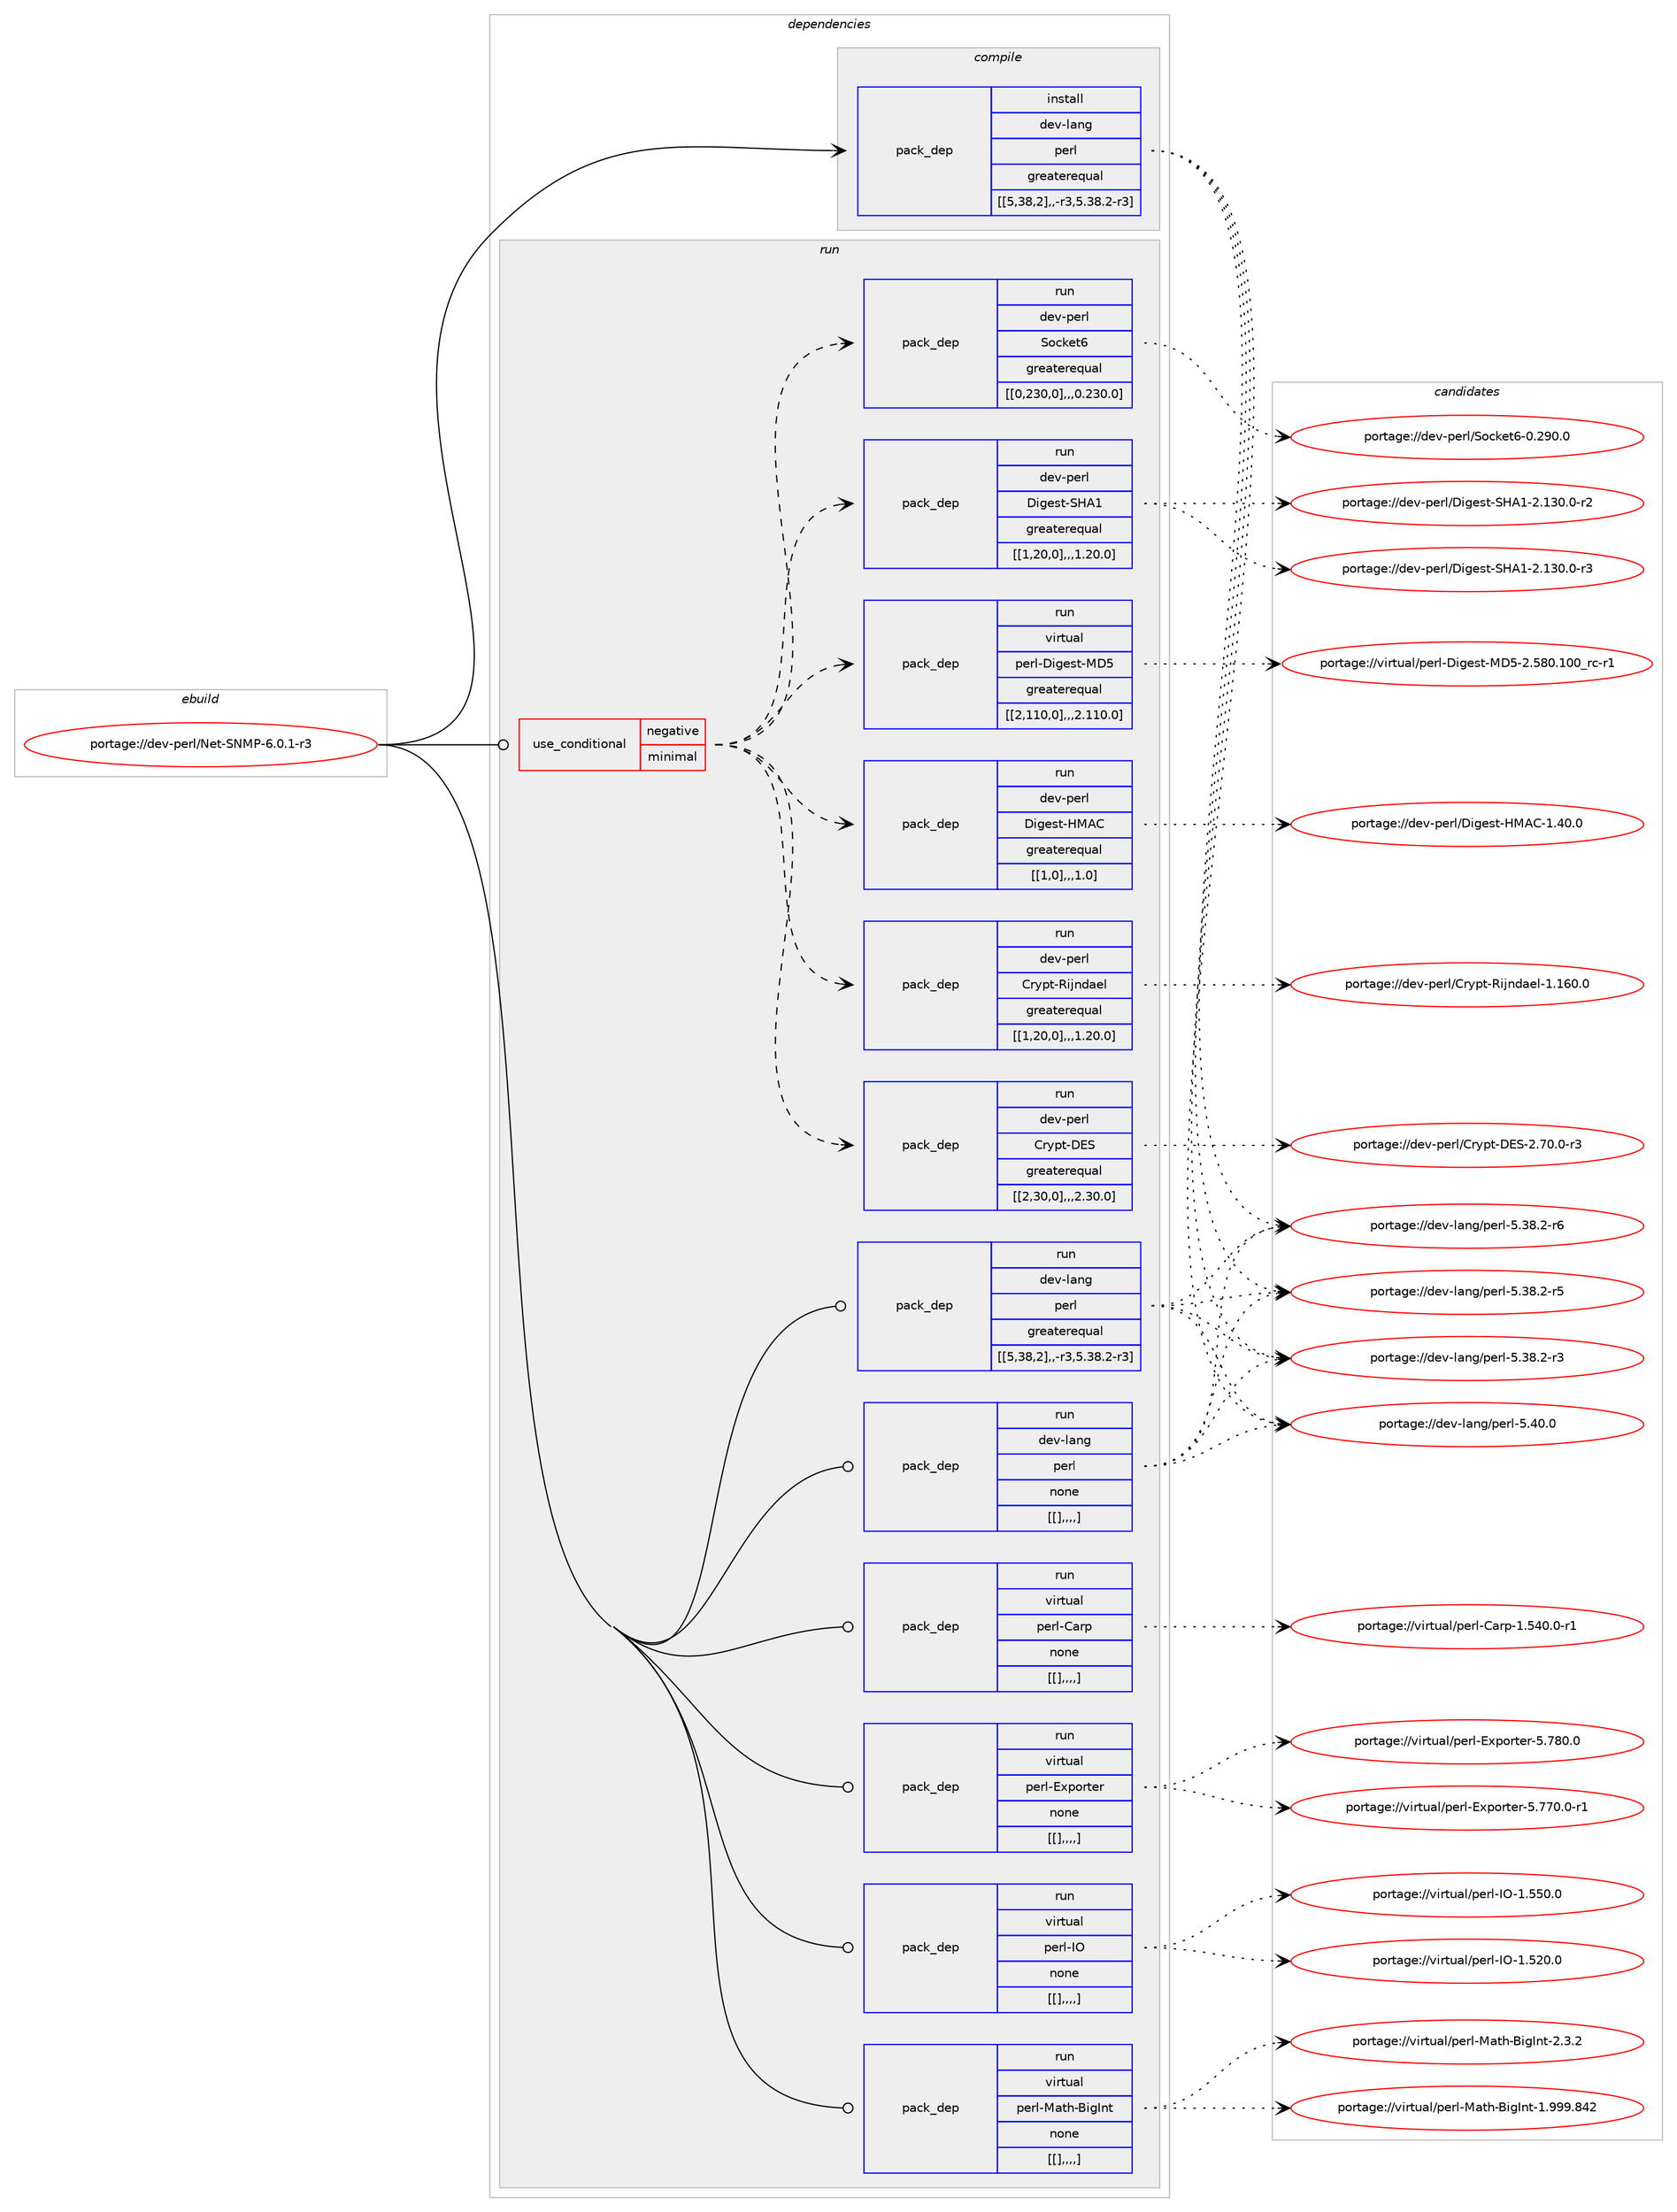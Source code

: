 digraph prolog {

# *************
# Graph options
# *************

newrank=true;
concentrate=true;
compound=true;
graph [rankdir=LR,fontname=Helvetica,fontsize=10,ranksep=1.5];#, ranksep=2.5, nodesep=0.2];
edge  [arrowhead=vee];
node  [fontname=Helvetica,fontsize=10];

# **********
# The ebuild
# **********

subgraph cluster_leftcol {
color=gray;
label=<<i>ebuild</i>>;
id [label="portage://dev-perl/Net-SNMP-6.0.1-r3", color=red, width=4, href="../dev-perl/Net-SNMP-6.0.1-r3.svg"];
}

# ****************
# The dependencies
# ****************

subgraph cluster_midcol {
color=gray;
label=<<i>dependencies</i>>;
subgraph cluster_compile {
fillcolor="#eeeeee";
style=filled;
label=<<i>compile</i>>;
subgraph pack103542 {
dependency135197 [label=<<TABLE BORDER="0" CELLBORDER="1" CELLSPACING="0" CELLPADDING="4" WIDTH="220"><TR><TD ROWSPAN="6" CELLPADDING="30">pack_dep</TD></TR><TR><TD WIDTH="110">install</TD></TR><TR><TD>dev-lang</TD></TR><TR><TD>perl</TD></TR><TR><TD>greaterequal</TD></TR><TR><TD>[[5,38,2],,-r3,5.38.2-r3]</TD></TR></TABLE>>, shape=none, color=blue];
}
id:e -> dependency135197:w [weight=20,style="solid",arrowhead="vee"];
}
subgraph cluster_compileandrun {
fillcolor="#eeeeee";
style=filled;
label=<<i>compile and run</i>>;
}
subgraph cluster_run {
fillcolor="#eeeeee";
style=filled;
label=<<i>run</i>>;
subgraph cond30471 {
dependency135198 [label=<<TABLE BORDER="0" CELLBORDER="1" CELLSPACING="0" CELLPADDING="4"><TR><TD ROWSPAN="3" CELLPADDING="10">use_conditional</TD></TR><TR><TD>negative</TD></TR><TR><TD>minimal</TD></TR></TABLE>>, shape=none, color=red];
subgraph pack103543 {
dependency135199 [label=<<TABLE BORDER="0" CELLBORDER="1" CELLSPACING="0" CELLPADDING="4" WIDTH="220"><TR><TD ROWSPAN="6" CELLPADDING="30">pack_dep</TD></TR><TR><TD WIDTH="110">run</TD></TR><TR><TD>dev-perl</TD></TR><TR><TD>Crypt-DES</TD></TR><TR><TD>greaterequal</TD></TR><TR><TD>[[2,30,0],,,2.30.0]</TD></TR></TABLE>>, shape=none, color=blue];
}
dependency135198:e -> dependency135199:w [weight=20,style="dashed",arrowhead="vee"];
subgraph pack103544 {
dependency135200 [label=<<TABLE BORDER="0" CELLBORDER="1" CELLSPACING="0" CELLPADDING="4" WIDTH="220"><TR><TD ROWSPAN="6" CELLPADDING="30">pack_dep</TD></TR><TR><TD WIDTH="110">run</TD></TR><TR><TD>dev-perl</TD></TR><TR><TD>Crypt-Rijndael</TD></TR><TR><TD>greaterequal</TD></TR><TR><TD>[[1,20,0],,,1.20.0]</TD></TR></TABLE>>, shape=none, color=blue];
}
dependency135198:e -> dependency135200:w [weight=20,style="dashed",arrowhead="vee"];
subgraph pack103545 {
dependency135201 [label=<<TABLE BORDER="0" CELLBORDER="1" CELLSPACING="0" CELLPADDING="4" WIDTH="220"><TR><TD ROWSPAN="6" CELLPADDING="30">pack_dep</TD></TR><TR><TD WIDTH="110">run</TD></TR><TR><TD>dev-perl</TD></TR><TR><TD>Digest-HMAC</TD></TR><TR><TD>greaterequal</TD></TR><TR><TD>[[1,0],,,1.0]</TD></TR></TABLE>>, shape=none, color=blue];
}
dependency135198:e -> dependency135201:w [weight=20,style="dashed",arrowhead="vee"];
subgraph pack103546 {
dependency135202 [label=<<TABLE BORDER="0" CELLBORDER="1" CELLSPACING="0" CELLPADDING="4" WIDTH="220"><TR><TD ROWSPAN="6" CELLPADDING="30">pack_dep</TD></TR><TR><TD WIDTH="110">run</TD></TR><TR><TD>virtual</TD></TR><TR><TD>perl-Digest-MD5</TD></TR><TR><TD>greaterequal</TD></TR><TR><TD>[[2,110,0],,,2.110.0]</TD></TR></TABLE>>, shape=none, color=blue];
}
dependency135198:e -> dependency135202:w [weight=20,style="dashed",arrowhead="vee"];
subgraph pack103547 {
dependency135203 [label=<<TABLE BORDER="0" CELLBORDER="1" CELLSPACING="0" CELLPADDING="4" WIDTH="220"><TR><TD ROWSPAN="6" CELLPADDING="30">pack_dep</TD></TR><TR><TD WIDTH="110">run</TD></TR><TR><TD>dev-perl</TD></TR><TR><TD>Digest-SHA1</TD></TR><TR><TD>greaterequal</TD></TR><TR><TD>[[1,20,0],,,1.20.0]</TD></TR></TABLE>>, shape=none, color=blue];
}
dependency135198:e -> dependency135203:w [weight=20,style="dashed",arrowhead="vee"];
subgraph pack103548 {
dependency135204 [label=<<TABLE BORDER="0" CELLBORDER="1" CELLSPACING="0" CELLPADDING="4" WIDTH="220"><TR><TD ROWSPAN="6" CELLPADDING="30">pack_dep</TD></TR><TR><TD WIDTH="110">run</TD></TR><TR><TD>dev-perl</TD></TR><TR><TD>Socket6</TD></TR><TR><TD>greaterequal</TD></TR><TR><TD>[[0,230,0],,,0.230.0]</TD></TR></TABLE>>, shape=none, color=blue];
}
dependency135198:e -> dependency135204:w [weight=20,style="dashed",arrowhead="vee"];
}
id:e -> dependency135198:w [weight=20,style="solid",arrowhead="odot"];
subgraph pack103549 {
dependency135205 [label=<<TABLE BORDER="0" CELLBORDER="1" CELLSPACING="0" CELLPADDING="4" WIDTH="220"><TR><TD ROWSPAN="6" CELLPADDING="30">pack_dep</TD></TR><TR><TD WIDTH="110">run</TD></TR><TR><TD>dev-lang</TD></TR><TR><TD>perl</TD></TR><TR><TD>greaterequal</TD></TR><TR><TD>[[5,38,2],,-r3,5.38.2-r3]</TD></TR></TABLE>>, shape=none, color=blue];
}
id:e -> dependency135205:w [weight=20,style="solid",arrowhead="odot"];
subgraph pack103550 {
dependency135206 [label=<<TABLE BORDER="0" CELLBORDER="1" CELLSPACING="0" CELLPADDING="4" WIDTH="220"><TR><TD ROWSPAN="6" CELLPADDING="30">pack_dep</TD></TR><TR><TD WIDTH="110">run</TD></TR><TR><TD>dev-lang</TD></TR><TR><TD>perl</TD></TR><TR><TD>none</TD></TR><TR><TD>[[],,,,]</TD></TR></TABLE>>, shape=none, color=blue];
}
id:e -> dependency135206:w [weight=20,style="solid",arrowhead="odot"];
subgraph pack103551 {
dependency135207 [label=<<TABLE BORDER="0" CELLBORDER="1" CELLSPACING="0" CELLPADDING="4" WIDTH="220"><TR><TD ROWSPAN="6" CELLPADDING="30">pack_dep</TD></TR><TR><TD WIDTH="110">run</TD></TR><TR><TD>virtual</TD></TR><TR><TD>perl-Carp</TD></TR><TR><TD>none</TD></TR><TR><TD>[[],,,,]</TD></TR></TABLE>>, shape=none, color=blue];
}
id:e -> dependency135207:w [weight=20,style="solid",arrowhead="odot"];
subgraph pack103552 {
dependency135208 [label=<<TABLE BORDER="0" CELLBORDER="1" CELLSPACING="0" CELLPADDING="4" WIDTH="220"><TR><TD ROWSPAN="6" CELLPADDING="30">pack_dep</TD></TR><TR><TD WIDTH="110">run</TD></TR><TR><TD>virtual</TD></TR><TR><TD>perl-Exporter</TD></TR><TR><TD>none</TD></TR><TR><TD>[[],,,,]</TD></TR></TABLE>>, shape=none, color=blue];
}
id:e -> dependency135208:w [weight=20,style="solid",arrowhead="odot"];
subgraph pack103553 {
dependency135209 [label=<<TABLE BORDER="0" CELLBORDER="1" CELLSPACING="0" CELLPADDING="4" WIDTH="220"><TR><TD ROWSPAN="6" CELLPADDING="30">pack_dep</TD></TR><TR><TD WIDTH="110">run</TD></TR><TR><TD>virtual</TD></TR><TR><TD>perl-IO</TD></TR><TR><TD>none</TD></TR><TR><TD>[[],,,,]</TD></TR></TABLE>>, shape=none, color=blue];
}
id:e -> dependency135209:w [weight=20,style="solid",arrowhead="odot"];
subgraph pack103554 {
dependency135210 [label=<<TABLE BORDER="0" CELLBORDER="1" CELLSPACING="0" CELLPADDING="4" WIDTH="220"><TR><TD ROWSPAN="6" CELLPADDING="30">pack_dep</TD></TR><TR><TD WIDTH="110">run</TD></TR><TR><TD>virtual</TD></TR><TR><TD>perl-Math-BigInt</TD></TR><TR><TD>none</TD></TR><TR><TD>[[],,,,]</TD></TR></TABLE>>, shape=none, color=blue];
}
id:e -> dependency135210:w [weight=20,style="solid",arrowhead="odot"];
}
}

# **************
# The candidates
# **************

subgraph cluster_choices {
rank=same;
color=gray;
label=<<i>candidates</i>>;

subgraph choice103542 {
color=black;
nodesep=1;
choice10010111845108971101034711210111410845534652484648 [label="portage://dev-lang/perl-5.40.0", color=red, width=4,href="../dev-lang/perl-5.40.0.svg"];
choice100101118451089711010347112101114108455346515646504511454 [label="portage://dev-lang/perl-5.38.2-r6", color=red, width=4,href="../dev-lang/perl-5.38.2-r6.svg"];
choice100101118451089711010347112101114108455346515646504511453 [label="portage://dev-lang/perl-5.38.2-r5", color=red, width=4,href="../dev-lang/perl-5.38.2-r5.svg"];
choice100101118451089711010347112101114108455346515646504511451 [label="portage://dev-lang/perl-5.38.2-r3", color=red, width=4,href="../dev-lang/perl-5.38.2-r3.svg"];
dependency135197:e -> choice10010111845108971101034711210111410845534652484648:w [style=dotted,weight="100"];
dependency135197:e -> choice100101118451089711010347112101114108455346515646504511454:w [style=dotted,weight="100"];
dependency135197:e -> choice100101118451089711010347112101114108455346515646504511453:w [style=dotted,weight="100"];
dependency135197:e -> choice100101118451089711010347112101114108455346515646504511451:w [style=dotted,weight="100"];
}
subgraph choice103543 {
color=black;
nodesep=1;
choice10010111845112101114108476711412111211645686983455046554846484511451 [label="portage://dev-perl/Crypt-DES-2.70.0-r3", color=red, width=4,href="../dev-perl/Crypt-DES-2.70.0-r3.svg"];
dependency135199:e -> choice10010111845112101114108476711412111211645686983455046554846484511451:w [style=dotted,weight="100"];
}
subgraph choice103544 {
color=black;
nodesep=1;
choice1001011184511210111410847671141211121164582105106110100971011084549464954484648 [label="portage://dev-perl/Crypt-Rijndael-1.160.0", color=red, width=4,href="../dev-perl/Crypt-Rijndael-1.160.0.svg"];
dependency135200:e -> choice1001011184511210111410847671141211121164582105106110100971011084549464954484648:w [style=dotted,weight="100"];
}
subgraph choice103545 {
color=black;
nodesep=1;
choice100101118451121011141084768105103101115116457277656745494652484648 [label="portage://dev-perl/Digest-HMAC-1.40.0", color=red, width=4,href="../dev-perl/Digest-HMAC-1.40.0.svg"];
dependency135201:e -> choice100101118451121011141084768105103101115116457277656745494652484648:w [style=dotted,weight="100"];
}
subgraph choice103546 {
color=black;
nodesep=1;
choice11810511411611797108471121011141084568105103101115116457768534550465356484649484895114994511449 [label="portage://virtual/perl-Digest-MD5-2.580.100_rc-r1", color=red, width=4,href="../virtual/perl-Digest-MD5-2.580.100_rc-r1.svg"];
dependency135202:e -> choice11810511411611797108471121011141084568105103101115116457768534550465356484649484895114994511449:w [style=dotted,weight="100"];
}
subgraph choice103547 {
color=black;
nodesep=1;
choice100101118451121011141084768105103101115116458372654945504649514846484511451 [label="portage://dev-perl/Digest-SHA1-2.130.0-r3", color=red, width=4,href="../dev-perl/Digest-SHA1-2.130.0-r3.svg"];
choice100101118451121011141084768105103101115116458372654945504649514846484511450 [label="portage://dev-perl/Digest-SHA1-2.130.0-r2", color=red, width=4,href="../dev-perl/Digest-SHA1-2.130.0-r2.svg"];
dependency135203:e -> choice100101118451121011141084768105103101115116458372654945504649514846484511451:w [style=dotted,weight="100"];
dependency135203:e -> choice100101118451121011141084768105103101115116458372654945504649514846484511450:w [style=dotted,weight="100"];
}
subgraph choice103548 {
color=black;
nodesep=1;
choice10010111845112101114108478311199107101116544548465057484648 [label="portage://dev-perl/Socket6-0.290.0", color=red, width=4,href="../dev-perl/Socket6-0.290.0.svg"];
dependency135204:e -> choice10010111845112101114108478311199107101116544548465057484648:w [style=dotted,weight="100"];
}
subgraph choice103549 {
color=black;
nodesep=1;
choice10010111845108971101034711210111410845534652484648 [label="portage://dev-lang/perl-5.40.0", color=red, width=4,href="../dev-lang/perl-5.40.0.svg"];
choice100101118451089711010347112101114108455346515646504511454 [label="portage://dev-lang/perl-5.38.2-r6", color=red, width=4,href="../dev-lang/perl-5.38.2-r6.svg"];
choice100101118451089711010347112101114108455346515646504511453 [label="portage://dev-lang/perl-5.38.2-r5", color=red, width=4,href="../dev-lang/perl-5.38.2-r5.svg"];
choice100101118451089711010347112101114108455346515646504511451 [label="portage://dev-lang/perl-5.38.2-r3", color=red, width=4,href="../dev-lang/perl-5.38.2-r3.svg"];
dependency135205:e -> choice10010111845108971101034711210111410845534652484648:w [style=dotted,weight="100"];
dependency135205:e -> choice100101118451089711010347112101114108455346515646504511454:w [style=dotted,weight="100"];
dependency135205:e -> choice100101118451089711010347112101114108455346515646504511453:w [style=dotted,weight="100"];
dependency135205:e -> choice100101118451089711010347112101114108455346515646504511451:w [style=dotted,weight="100"];
}
subgraph choice103550 {
color=black;
nodesep=1;
choice10010111845108971101034711210111410845534652484648 [label="portage://dev-lang/perl-5.40.0", color=red, width=4,href="../dev-lang/perl-5.40.0.svg"];
choice100101118451089711010347112101114108455346515646504511454 [label="portage://dev-lang/perl-5.38.2-r6", color=red, width=4,href="../dev-lang/perl-5.38.2-r6.svg"];
choice100101118451089711010347112101114108455346515646504511453 [label="portage://dev-lang/perl-5.38.2-r5", color=red, width=4,href="../dev-lang/perl-5.38.2-r5.svg"];
choice100101118451089711010347112101114108455346515646504511451 [label="portage://dev-lang/perl-5.38.2-r3", color=red, width=4,href="../dev-lang/perl-5.38.2-r3.svg"];
dependency135206:e -> choice10010111845108971101034711210111410845534652484648:w [style=dotted,weight="100"];
dependency135206:e -> choice100101118451089711010347112101114108455346515646504511454:w [style=dotted,weight="100"];
dependency135206:e -> choice100101118451089711010347112101114108455346515646504511453:w [style=dotted,weight="100"];
dependency135206:e -> choice100101118451089711010347112101114108455346515646504511451:w [style=dotted,weight="100"];
}
subgraph choice103551 {
color=black;
nodesep=1;
choice118105114116117971084711210111410845679711411245494653524846484511449 [label="portage://virtual/perl-Carp-1.540.0-r1", color=red, width=4,href="../virtual/perl-Carp-1.540.0-r1.svg"];
dependency135207:e -> choice118105114116117971084711210111410845679711411245494653524846484511449:w [style=dotted,weight="100"];
}
subgraph choice103552 {
color=black;
nodesep=1;
choice118105114116117971084711210111410845691201121111141161011144553465556484648 [label="portage://virtual/perl-Exporter-5.780.0", color=red, width=4,href="../virtual/perl-Exporter-5.780.0.svg"];
choice1181051141161179710847112101114108456912011211111411610111445534655554846484511449 [label="portage://virtual/perl-Exporter-5.770.0-r1", color=red, width=4,href="../virtual/perl-Exporter-5.770.0-r1.svg"];
dependency135208:e -> choice118105114116117971084711210111410845691201121111141161011144553465556484648:w [style=dotted,weight="100"];
dependency135208:e -> choice1181051141161179710847112101114108456912011211111411610111445534655554846484511449:w [style=dotted,weight="100"];
}
subgraph choice103553 {
color=black;
nodesep=1;
choice11810511411611797108471121011141084573794549465353484648 [label="portage://virtual/perl-IO-1.550.0", color=red, width=4,href="../virtual/perl-IO-1.550.0.svg"];
choice11810511411611797108471121011141084573794549465350484648 [label="portage://virtual/perl-IO-1.520.0", color=red, width=4,href="../virtual/perl-IO-1.520.0.svg"];
dependency135209:e -> choice11810511411611797108471121011141084573794549465353484648:w [style=dotted,weight="100"];
dependency135209:e -> choice11810511411611797108471121011141084573794549465350484648:w [style=dotted,weight="100"];
}
subgraph choice103554 {
color=black;
nodesep=1;
choice1181051141161179710847112101114108457797116104456610510373110116455046514650 [label="portage://virtual/perl-Math-BigInt-2.3.2", color=red, width=4,href="../virtual/perl-Math-BigInt-2.3.2.svg"];
choice118105114116117971084711210111410845779711610445661051037311011645494657575746565250 [label="portage://virtual/perl-Math-BigInt-1.999.842", color=red, width=4,href="../virtual/perl-Math-BigInt-1.999.842.svg"];
dependency135210:e -> choice1181051141161179710847112101114108457797116104456610510373110116455046514650:w [style=dotted,weight="100"];
dependency135210:e -> choice118105114116117971084711210111410845779711610445661051037311011645494657575746565250:w [style=dotted,weight="100"];
}
}

}
